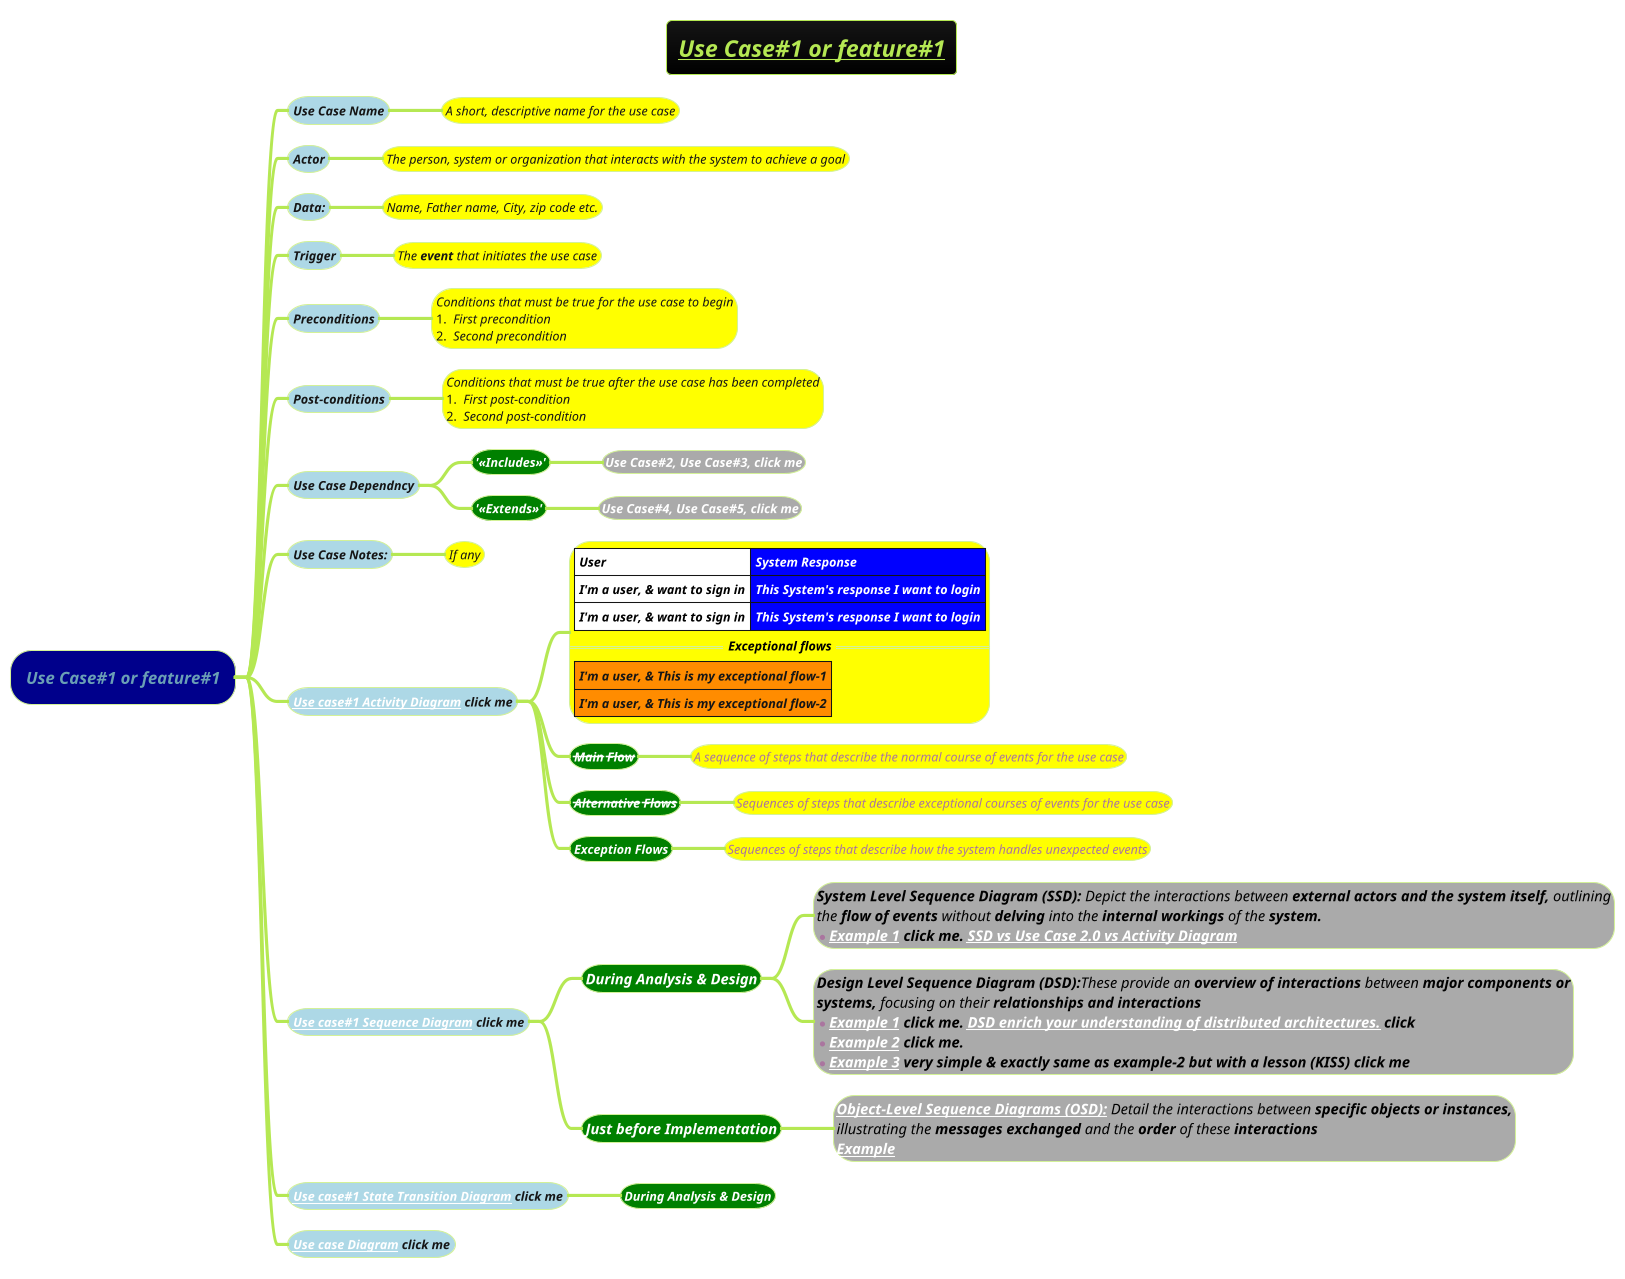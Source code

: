 @startmindmap
title =  <b><i><u><size:18>Use Case#1 or feature#1
!theme hacker

*[#darkblue] <i>Use Case#1 or feature#1
**[#lightblue] <i><size:12>Use Case Name
***[#yellow] <i><size:12>A short, descriptive name for the use case
**[#lightblue] <i><size:12>Actor
***[#yellow] <i><size:12>The person, system or organization that interacts with the system to achieve a goal
**[#lightblue] <i><size:12>Data:
***[#yellow] <i><size:12>Name, Father name, City, zip code etc.
**[#lightblue] <i><size:12>Trigger
***[#yellow] <i><size:12>The **event** that initiates the use case
**[#lightblue] <i><size:12>Preconditions
***[#yellow]:<i><size:12>Conditions that must be true for the use case to begin
#<i><size:12> First precondition
#<i><size:12> Second precondition;
**[#lightblue] <i><size:12>Post-conditions
***[#yellow]:<i><size:12>Conditions that must be true after the use case has been completed
#<i><size:12> First post-condition
#<i><size:12> Second post-condition;
**[#lightblue] <i><size:12>Use Case Dependncy
***[#green] <b><color #white><i><size:12>'<<Includes>>'
****[#a] <color #white><b><i><size:12>Use Case#2, Use Case#3, click me
***[#green] <b><color #white><i><size:12>'<<Extends>>'
****[#a] <color #white><b><i><size:12>Use Case#4, Use Case#5, click me
**[#lightblue] <i><size:12>Use Case Notes:
***[#yellow] <i><size:12>If any
**[#lightblue] <i><size:12>[[docs/2-uml/requirements-and-design-with-plantuml/activity-diagrams/use-case-1-activity.puml Use case#1 Activity Diagram]] click me
***[#yellow]:|<#white><color #black><i><size:12><b>User||<#blue><color #white><i><size:12><b>System Response|
|<#white><color #black><i><size:12><b>I'm a user, & want to sign in||<#blue><color #white><i><size:12><b>This System's response I want to login|
|<#white><color #black><i><size:12><b>I'm a user, & want to sign in||<#blue><color #white><i><size:12><b>This System's response I want to login|
==<color #black><i><size:12><b>Exceptional flows==
|<#darkorange><color #Wh><i><size:12><b>I'm a user, & This is my exceptional flow-1|
|<#darkorange><color #Wh><i><size:12><b>I'm a user, & This is my exceptional flow-2|;
***[#green] <color #white><b><i><size:12>--Main-- --Flow--
****[#yellow] <i><size:12>A sequence of steps that describe the normal course of events for the use case
***[#green] <color #white><b><i><size:12>--Alternative-- --Flows--
****[#yellow] <i><size:12>Sequences of steps that describe exceptional courses of events for the use case
***[#green] <color #white><b><i><size:12>Exception Flows
****[#yellow] <i><size:12>Sequences of steps that describe how the system handles unexpected events
**[#lightblue] <i><size:12>[[docs/2-uml/requirements-and-design-with-plantuml/sequence-diagrams/use-case-1-sequence.puml Use case#1 Sequence Diagram]] click me
***[#green] <color #white><b><i><size:14>During Analysis & Design
****[#a]:<color #black><i><size:14><b>System Level Sequence Diagram (SSD):</b> Depict the interactions between **external actors and the system itself,** outlining
<i><size:14><color #black>the **flow of events** without **delving** into the **internal workings** of the <b>system.
*<i><size:14><color #black><b>[[docs/2-uml/PlantUML/sequence-diagram/images/img_2.png Example 1]] click me. [[docs/2-uml/PlantUML/sequence-diagram/images/img_12.png SSD vs Use Case 2.0 vs Activity Diagram]];

****[#a]:<color #black><i><size:14><b>Design Level Sequence Diagram (DSD):</b>These provide an **overview of interactions** between <b>major components or
<i><size:14><color #black>**systems,** focusing on their <b>relationships and interactions
*<i><size:14><color #black><b>[[docs/2-uml/PlantUML/sequence-diagram/AWS-sequence-diagram.puml Example 1]] click me. [[https://aws.amazon.com/blogs/architecture/sequence-diagrams-enrich-your-understanding-of-distributed-architectures/ DSD enrich your understanding of distributed architectures.]] click
*<i><size:14><color #black><b>[[docs/2-uml/PlantUML/sequence-diagram/AWS-sequence-diagram1.puml Example 2]] click me.
*<i><size:14><color #black><b>[[docs/2-uml/PlantUML/sequence-diagram/AWS-sequence-diagram2.puml Example 3]] very simple & exactly same as example-2 but with a lesson (KISS) click me;
***[#green] <color #white><b><i><size:14>Just before Implementation
****[#a]:<color #black><i><size:14><b>[[docs/2-uml/PlantUML/sequence-diagram/images/img_12.png Object-Level Sequence Diagrams (OSD):]]</b> Detail the interactions between **specific objects or instances,**
<i><size:14><color #black>illustrating the **messages exchanged** and the **order** of these <b>interactions
<i><size:14><color #black><b>[[docs/2-uml/PlantUML/sequence-diagram/images/img_12.png Example]];
**[#lightblue] <i><size:12>[[docs/2-uml/requirements-and-design-with-plantuml/state-transition-diagrams/use-case-1-state-transition.puml Use case#1 State Transition Diagram]] click me
***[#green] <color #white><b><i><size:12>During Analysis & Design
**[#lightblue] <i><size:12>[[docs/2-uml/requirements-and-design-with-plantuml/0-use-case-diagrams/Tomplot-Use-Case-diagram.puml Use case Diagram]] click me

@endmindmap